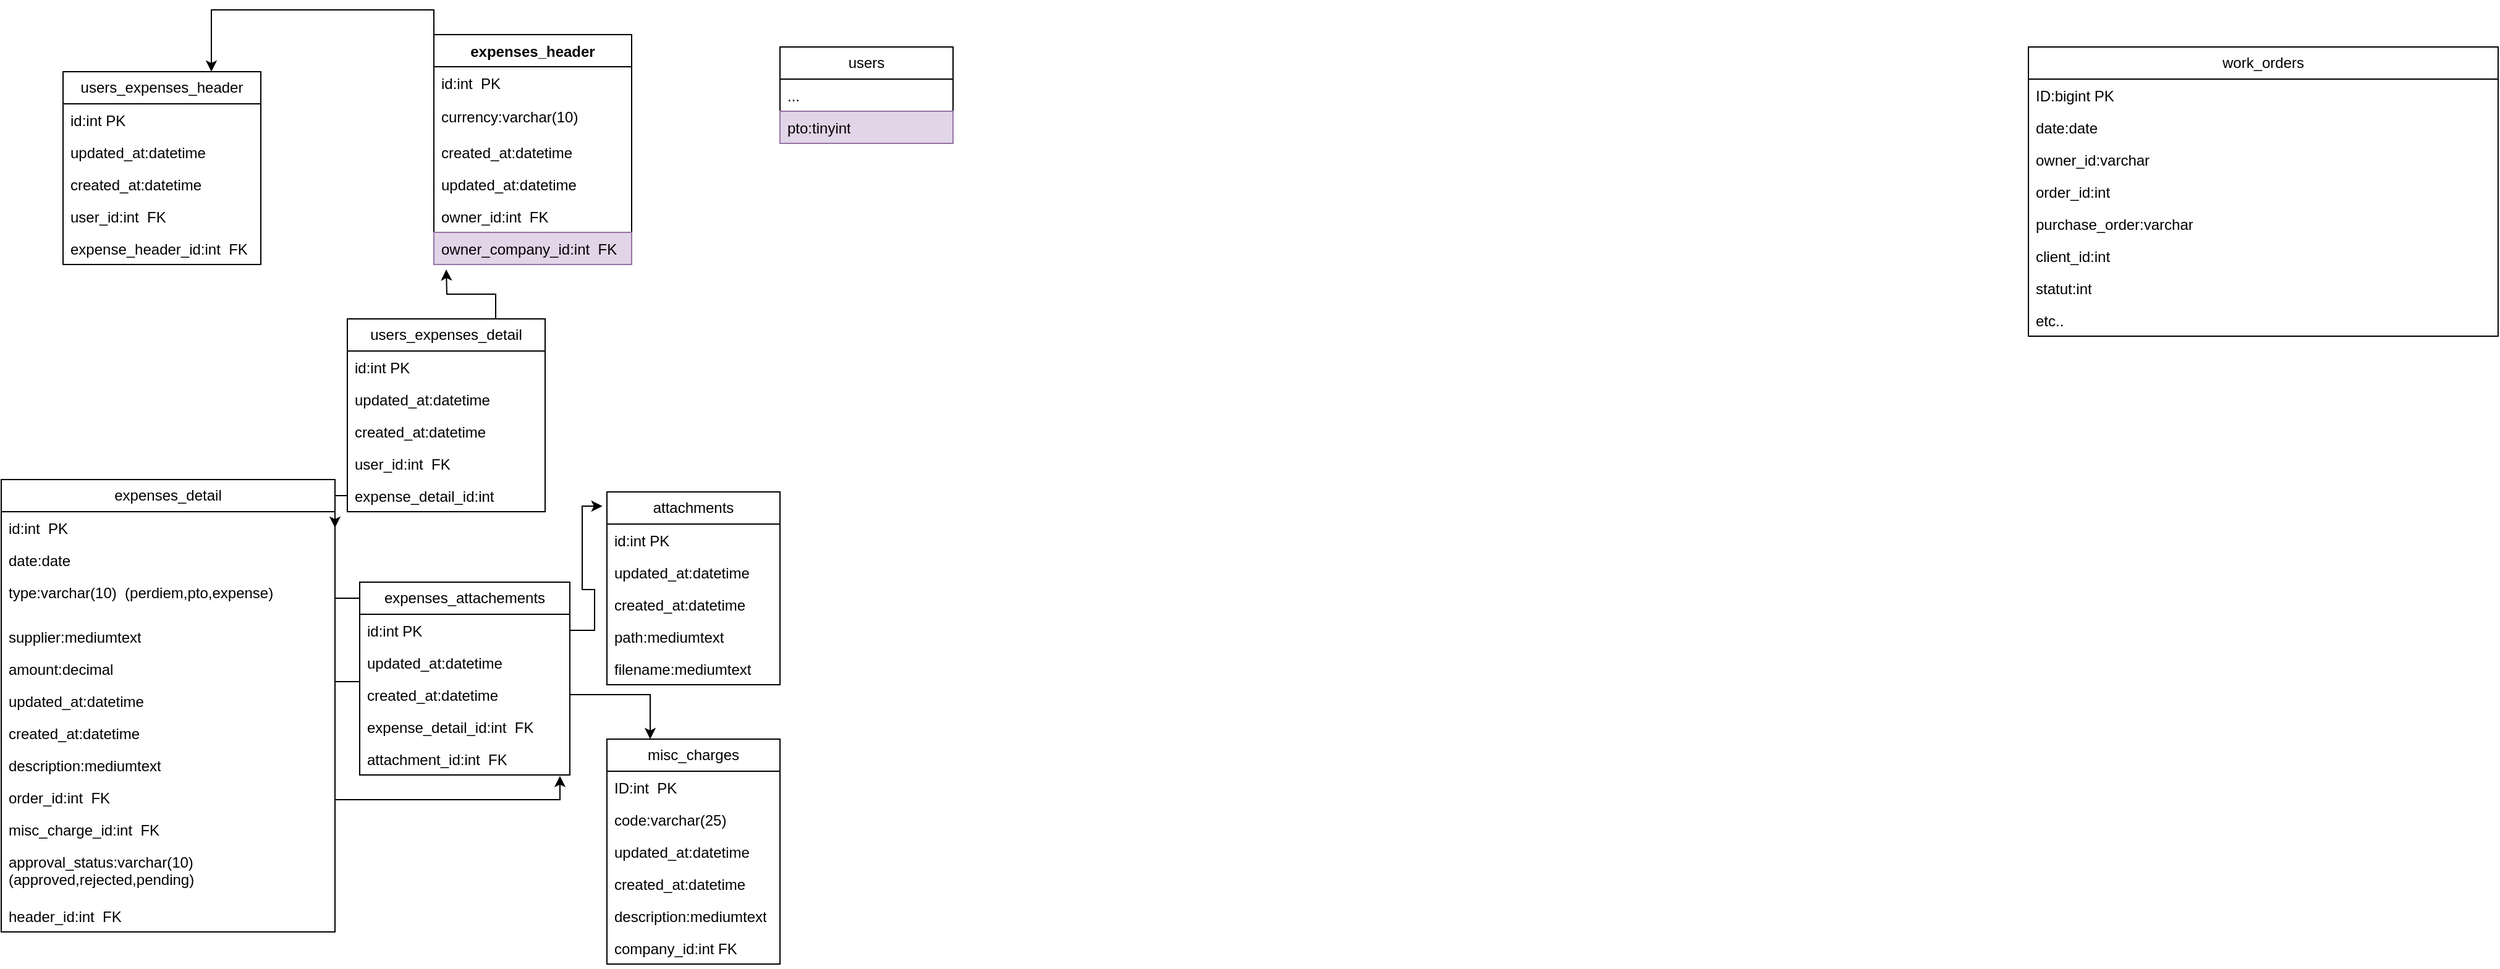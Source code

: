 <mxfile version="26.1.0">
  <diagram name="Page-1" id="9f46799a-70d6-7492-0946-bef42562c5a5">
    <mxGraphModel dx="2150" dy="589" grid="1" gridSize="10" guides="1" tooltips="1" connect="1" arrows="1" fold="1" page="1" pageScale="1" pageWidth="1100" pageHeight="850" background="none" math="0" shadow="0">
      <root>
        <mxCell id="0" />
        <mxCell id="1" parent="0" />
        <mxCell id="VkOP3rbDhyCKNE1CwJHu-5" value="work_orders" style="swimlane;fontStyle=0;childLayout=stackLayout;horizontal=1;startSize=26;fillColor=none;horizontalStack=0;resizeParent=1;resizeParentMax=0;resizeLast=0;collapsible=1;marginBottom=0;whiteSpace=wrap;html=1;" parent="1" vertex="1">
          <mxGeometry x="1490" y="60" width="380" height="234" as="geometry" />
        </mxCell>
        <mxCell id="VkOP3rbDhyCKNE1CwJHu-7" value="ID:bigint PK" style="text;strokeColor=none;fillColor=none;align=left;verticalAlign=top;spacingLeft=4;spacingRight=4;overflow=hidden;rotatable=0;points=[[0,0.5],[1,0.5]];portConstraint=eastwest;whiteSpace=wrap;html=1;" parent="VkOP3rbDhyCKNE1CwJHu-5" vertex="1">
          <mxGeometry y="26" width="380" height="26" as="geometry" />
        </mxCell>
        <mxCell id="VkOP3rbDhyCKNE1CwJHu-9" value="date:date" style="text;strokeColor=none;fillColor=none;align=left;verticalAlign=top;spacingLeft=4;spacingRight=4;overflow=hidden;rotatable=0;points=[[0,0.5],[1,0.5]];portConstraint=eastwest;whiteSpace=wrap;html=1;" parent="VkOP3rbDhyCKNE1CwJHu-5" vertex="1">
          <mxGeometry y="52" width="380" height="26" as="geometry" />
        </mxCell>
        <mxCell id="VkOP3rbDhyCKNE1CwJHu-8" value="owner_id:varchar" style="text;strokeColor=none;fillColor=none;align=left;verticalAlign=top;spacingLeft=4;spacingRight=4;overflow=hidden;rotatable=0;points=[[0,0.5],[1,0.5]];portConstraint=eastwest;whiteSpace=wrap;html=1;" parent="VkOP3rbDhyCKNE1CwJHu-5" vertex="1">
          <mxGeometry y="78" width="380" height="26" as="geometry" />
        </mxCell>
        <mxCell id="VkOP3rbDhyCKNE1CwJHu-11" value="order_id:int" style="text;strokeColor=none;fillColor=none;align=left;verticalAlign=top;spacingLeft=4;spacingRight=4;overflow=hidden;rotatable=0;points=[[0,0.5],[1,0.5]];portConstraint=eastwest;whiteSpace=wrap;html=1;" parent="VkOP3rbDhyCKNE1CwJHu-5" vertex="1">
          <mxGeometry y="104" width="380" height="26" as="geometry" />
        </mxCell>
        <mxCell id="VkOP3rbDhyCKNE1CwJHu-12" value="purchase_order:varchar" style="text;strokeColor=none;fillColor=none;align=left;verticalAlign=top;spacingLeft=4;spacingRight=4;overflow=hidden;rotatable=0;points=[[0,0.5],[1,0.5]];portConstraint=eastwest;whiteSpace=wrap;html=1;" parent="VkOP3rbDhyCKNE1CwJHu-5" vertex="1">
          <mxGeometry y="130" width="380" height="26" as="geometry" />
        </mxCell>
        <mxCell id="VkOP3rbDhyCKNE1CwJHu-13" value="client_id:int" style="text;strokeColor=none;fillColor=none;align=left;verticalAlign=top;spacingLeft=4;spacingRight=4;overflow=hidden;rotatable=0;points=[[0,0.5],[1,0.5]];portConstraint=eastwest;whiteSpace=wrap;html=1;" parent="VkOP3rbDhyCKNE1CwJHu-5" vertex="1">
          <mxGeometry y="156" width="380" height="26" as="geometry" />
        </mxCell>
        <mxCell id="VkOP3rbDhyCKNE1CwJHu-10" value="statut:int" style="text;strokeColor=none;fillColor=none;align=left;verticalAlign=top;spacingLeft=4;spacingRight=4;overflow=hidden;rotatable=0;points=[[0,0.5],[1,0.5]];portConstraint=eastwest;whiteSpace=wrap;html=1;" parent="VkOP3rbDhyCKNE1CwJHu-5" vertex="1">
          <mxGeometry y="182" width="380" height="26" as="geometry" />
        </mxCell>
        <mxCell id="VkOP3rbDhyCKNE1CwJHu-14" value="etc.." style="text;strokeColor=none;fillColor=none;align=left;verticalAlign=top;spacingLeft=4;spacingRight=4;overflow=hidden;rotatable=0;points=[[0,0.5],[1,0.5]];portConstraint=eastwest;whiteSpace=wrap;html=1;" parent="VkOP3rbDhyCKNE1CwJHu-5" vertex="1">
          <mxGeometry y="208" width="380" height="26" as="geometry" />
        </mxCell>
        <mxCell id="7lz_pRhR5QczUbqz9TZB-19" style="edgeStyle=orthogonalEdgeStyle;rounded=0;orthogonalLoop=1;jettySize=auto;html=1;exitX=0;exitY=0;exitDx=0;exitDy=0;entryX=0.75;entryY=0;entryDx=0;entryDy=0;" edge="1" parent="1" source="VkOP3rbDhyCKNE1CwJHu-15" target="7lz_pRhR5QczUbqz9TZB-12">
          <mxGeometry relative="1" as="geometry" />
        </mxCell>
        <mxCell id="VkOP3rbDhyCKNE1CwJHu-15" value="expenses_header" style="swimlane;fontStyle=1;align=center;verticalAlign=top;childLayout=stackLayout;horizontal=1;startSize=26;horizontalStack=0;resizeParent=1;resizeParentMax=0;resizeLast=0;collapsible=1;marginBottom=0;whiteSpace=wrap;html=1;" parent="1" vertex="1">
          <mxGeometry x="200" y="50" width="160" height="186" as="geometry" />
        </mxCell>
        <mxCell id="VkOP3rbDhyCKNE1CwJHu-16" value="id:int&amp;nbsp; PK" style="text;strokeColor=none;fillColor=none;align=left;verticalAlign=top;spacingLeft=4;spacingRight=4;overflow=hidden;rotatable=0;points=[[0,0.5],[1,0.5]];portConstraint=eastwest;whiteSpace=wrap;html=1;" parent="VkOP3rbDhyCKNE1CwJHu-15" vertex="1">
          <mxGeometry y="26" width="160" height="26" as="geometry" />
        </mxCell>
        <mxCell id="7lz_pRhR5QczUbqz9TZB-1" value="currency:varchar(10)" style="text;strokeColor=none;fillColor=none;align=left;verticalAlign=middle;spacingLeft=4;spacingRight=4;overflow=hidden;points=[[0,0.5],[1,0.5]];portConstraint=eastwest;rotatable=0;whiteSpace=wrap;html=1;" vertex="1" parent="VkOP3rbDhyCKNE1CwJHu-15">
          <mxGeometry y="52" width="160" height="30" as="geometry" />
        </mxCell>
        <mxCell id="7lz_pRhR5QczUbqz9TZB-26" value="created_at:datetime" style="text;strokeColor=none;fillColor=none;align=left;verticalAlign=top;spacingLeft=4;spacingRight=4;overflow=hidden;rotatable=0;points=[[0,0.5],[1,0.5]];portConstraint=eastwest;whiteSpace=wrap;html=1;" vertex="1" parent="VkOP3rbDhyCKNE1CwJHu-15">
          <mxGeometry y="82" width="160" height="26" as="geometry" />
        </mxCell>
        <mxCell id="7lz_pRhR5QczUbqz9TZB-25" value="updated_at:datetime" style="text;strokeColor=none;fillColor=none;align=left;verticalAlign=top;spacingLeft=4;spacingRight=4;overflow=hidden;rotatable=0;points=[[0,0.5],[1,0.5]];portConstraint=eastwest;whiteSpace=wrap;html=1;" vertex="1" parent="VkOP3rbDhyCKNE1CwJHu-15">
          <mxGeometry y="108" width="160" height="26" as="geometry" />
        </mxCell>
        <mxCell id="7lz_pRhR5QczUbqz9TZB-11" value="owner_id:int&amp;nbsp; FK" style="text;strokeColor=none;fillColor=none;align=left;verticalAlign=top;spacingLeft=4;spacingRight=4;overflow=hidden;rotatable=0;points=[[0,0.5],[1,0.5]];portConstraint=eastwest;whiteSpace=wrap;html=1;" vertex="1" parent="VkOP3rbDhyCKNE1CwJHu-15">
          <mxGeometry y="134" width="160" height="26" as="geometry" />
        </mxCell>
        <mxCell id="7lz_pRhR5QczUbqz9TZB-39" value="owner_company_id:int&amp;nbsp; FK" style="text;strokeColor=#9673a6;fillColor=#e1d5e7;align=left;verticalAlign=top;spacingLeft=4;spacingRight=4;overflow=hidden;rotatable=0;points=[[0,0.5],[1,0.5]];portConstraint=eastwest;whiteSpace=wrap;html=1;" vertex="1" parent="VkOP3rbDhyCKNE1CwJHu-15">
          <mxGeometry y="160" width="160" height="26" as="geometry" />
        </mxCell>
        <mxCell id="7lz_pRhR5QczUbqz9TZB-6" value="expenses_detail" style="swimlane;fontStyle=0;childLayout=stackLayout;horizontal=1;startSize=26;fillColor=none;horizontalStack=0;resizeParent=1;resizeParentMax=0;resizeLast=0;collapsible=1;marginBottom=0;whiteSpace=wrap;html=1;" vertex="1" parent="1">
          <mxGeometry x="-150" y="410" width="270" height="366" as="geometry" />
        </mxCell>
        <mxCell id="7lz_pRhR5QczUbqz9TZB-7" value="id:int&amp;nbsp; PK" style="text;strokeColor=none;fillColor=none;align=left;verticalAlign=top;spacingLeft=4;spacingRight=4;overflow=hidden;rotatable=0;points=[[0,0.5],[1,0.5]];portConstraint=eastwest;whiteSpace=wrap;html=1;" vertex="1" parent="7lz_pRhR5QczUbqz9TZB-6">
          <mxGeometry y="26" width="270" height="26" as="geometry" />
        </mxCell>
        <mxCell id="7lz_pRhR5QczUbqz9TZB-27" value="date:date" style="text;strokeColor=none;fillColor=none;align=left;verticalAlign=top;spacingLeft=4;spacingRight=4;overflow=hidden;rotatable=0;points=[[0,0.5],[1,0.5]];portConstraint=eastwest;whiteSpace=wrap;html=1;" vertex="1" parent="7lz_pRhR5QczUbqz9TZB-6">
          <mxGeometry y="52" width="270" height="26" as="geometry" />
        </mxCell>
        <mxCell id="7lz_pRhR5QczUbqz9TZB-28" value="type:varchar(10)&amp;nbsp; (perdiem,pto,expense)" style="text;strokeColor=none;fillColor=none;align=left;verticalAlign=top;spacingLeft=4;spacingRight=4;overflow=hidden;rotatable=0;points=[[0,0.5],[1,0.5]];portConstraint=eastwest;whiteSpace=wrap;html=1;" vertex="1" parent="7lz_pRhR5QczUbqz9TZB-6">
          <mxGeometry y="78" width="270" height="36" as="geometry" />
        </mxCell>
        <mxCell id="7lz_pRhR5QczUbqz9TZB-30" value="supplier:mediumtext" style="text;strokeColor=none;fillColor=none;align=left;verticalAlign=top;spacingLeft=4;spacingRight=4;overflow=hidden;rotatable=0;points=[[0,0.5],[1,0.5]];portConstraint=eastwest;whiteSpace=wrap;html=1;" vertex="1" parent="7lz_pRhR5QczUbqz9TZB-6">
          <mxGeometry y="114" width="270" height="26" as="geometry" />
        </mxCell>
        <mxCell id="7lz_pRhR5QczUbqz9TZB-40" value="amount:decimal" style="text;strokeColor=none;fillColor=none;align=left;verticalAlign=top;spacingLeft=4;spacingRight=4;overflow=hidden;rotatable=0;points=[[0,0.5],[1,0.5]];portConstraint=eastwest;whiteSpace=wrap;html=1;" vertex="1" parent="7lz_pRhR5QczUbqz9TZB-6">
          <mxGeometry y="140" width="270" height="26" as="geometry" />
        </mxCell>
        <mxCell id="7lz_pRhR5QczUbqz9TZB-42" value="updated_at:datetime" style="text;strokeColor=none;fillColor=none;align=left;verticalAlign=top;spacingLeft=4;spacingRight=4;overflow=hidden;rotatable=0;points=[[0,0.5],[1,0.5]];portConstraint=eastwest;whiteSpace=wrap;html=1;" vertex="1" parent="7lz_pRhR5QczUbqz9TZB-6">
          <mxGeometry y="166" width="270" height="26" as="geometry" />
        </mxCell>
        <mxCell id="7lz_pRhR5QczUbqz9TZB-43" value="created_at:datetime" style="text;strokeColor=none;fillColor=none;align=left;verticalAlign=top;spacingLeft=4;spacingRight=4;overflow=hidden;rotatable=0;points=[[0,0.5],[1,0.5]];portConstraint=eastwest;whiteSpace=wrap;html=1;" vertex="1" parent="7lz_pRhR5QczUbqz9TZB-6">
          <mxGeometry y="192" width="270" height="26" as="geometry" />
        </mxCell>
        <mxCell id="7lz_pRhR5QczUbqz9TZB-29" value="description:mediumtext" style="text;strokeColor=none;fillColor=none;align=left;verticalAlign=top;spacingLeft=4;spacingRight=4;overflow=hidden;rotatable=0;points=[[0,0.5],[1,0.5]];portConstraint=eastwest;whiteSpace=wrap;html=1;" vertex="1" parent="7lz_pRhR5QczUbqz9TZB-6">
          <mxGeometry y="218" width="270" height="26" as="geometry" />
        </mxCell>
        <mxCell id="7lz_pRhR5QczUbqz9TZB-10" value="order_id:int&amp;nbsp; FK" style="text;strokeColor=none;fillColor=none;align=left;verticalAlign=top;spacingLeft=4;spacingRight=4;overflow=hidden;rotatable=0;points=[[0,0.5],[1,0.5]];portConstraint=eastwest;whiteSpace=wrap;html=1;" vertex="1" parent="7lz_pRhR5QczUbqz9TZB-6">
          <mxGeometry y="244" width="270" height="26" as="geometry" />
        </mxCell>
        <mxCell id="7lz_pRhR5QczUbqz9TZB-31" value="misc_charge_id:int&amp;nbsp; FK" style="text;strokeColor=none;fillColor=none;align=left;verticalAlign=top;spacingLeft=4;spacingRight=4;overflow=hidden;rotatable=0;points=[[0,0.5],[1,0.5]];portConstraint=eastwest;whiteSpace=wrap;html=1;" vertex="1" parent="7lz_pRhR5QczUbqz9TZB-6">
          <mxGeometry y="270" width="270" height="26" as="geometry" />
        </mxCell>
        <mxCell id="7lz_pRhR5QczUbqz9TZB-89" value="approval_status:varchar(10) (approved,rejected,pending)" style="text;strokeColor=none;fillColor=none;align=left;verticalAlign=top;spacingLeft=4;spacingRight=4;overflow=hidden;rotatable=0;points=[[0,0.5],[1,0.5]];portConstraint=eastwest;whiteSpace=wrap;html=1;" vertex="1" parent="7lz_pRhR5QczUbqz9TZB-6">
          <mxGeometry y="296" width="270" height="44" as="geometry" />
        </mxCell>
        <mxCell id="7lz_pRhR5QczUbqz9TZB-9" value="header_id:int&amp;nbsp; FK" style="text;strokeColor=none;fillColor=none;align=left;verticalAlign=top;spacingLeft=4;spacingRight=4;overflow=hidden;rotatable=0;points=[[0,0.5],[1,0.5]];portConstraint=eastwest;whiteSpace=wrap;html=1;" vertex="1" parent="7lz_pRhR5QczUbqz9TZB-6">
          <mxGeometry y="340" width="270" height="26" as="geometry" />
        </mxCell>
        <mxCell id="7lz_pRhR5QczUbqz9TZB-12" value="users_expenses_header" style="swimlane;fontStyle=0;childLayout=stackLayout;horizontal=1;startSize=26;fillColor=none;horizontalStack=0;resizeParent=1;resizeParentMax=0;resizeLast=0;collapsible=1;marginBottom=0;whiteSpace=wrap;html=1;" vertex="1" parent="1">
          <mxGeometry x="-100" y="80" width="160" height="156" as="geometry" />
        </mxCell>
        <mxCell id="7lz_pRhR5QczUbqz9TZB-13" value="id:int PK" style="text;strokeColor=none;fillColor=none;align=left;verticalAlign=top;spacingLeft=4;spacingRight=4;overflow=hidden;rotatable=0;points=[[0,0.5],[1,0.5]];portConstraint=eastwest;whiteSpace=wrap;html=1;" vertex="1" parent="7lz_pRhR5QczUbqz9TZB-12">
          <mxGeometry y="26" width="160" height="26" as="geometry" />
        </mxCell>
        <mxCell id="7lz_pRhR5QczUbqz9TZB-17" value="updated_at:datetime" style="text;strokeColor=none;fillColor=none;align=left;verticalAlign=top;spacingLeft=4;spacingRight=4;overflow=hidden;rotatable=0;points=[[0,0.5],[1,0.5]];portConstraint=eastwest;whiteSpace=wrap;html=1;" vertex="1" parent="7lz_pRhR5QczUbqz9TZB-12">
          <mxGeometry y="52" width="160" height="26" as="geometry" />
        </mxCell>
        <mxCell id="7lz_pRhR5QczUbqz9TZB-58" value="created_at:datetime" style="text;strokeColor=none;fillColor=none;align=left;verticalAlign=top;spacingLeft=4;spacingRight=4;overflow=hidden;rotatable=0;points=[[0,0.5],[1,0.5]];portConstraint=eastwest;whiteSpace=wrap;html=1;" vertex="1" parent="7lz_pRhR5QczUbqz9TZB-12">
          <mxGeometry y="78" width="160" height="26" as="geometry" />
        </mxCell>
        <mxCell id="7lz_pRhR5QczUbqz9TZB-14" value="user_id:int&amp;nbsp; FK" style="text;strokeColor=none;fillColor=none;align=left;verticalAlign=top;spacingLeft=4;spacingRight=4;overflow=hidden;rotatable=0;points=[[0,0.5],[1,0.5]];portConstraint=eastwest;whiteSpace=wrap;html=1;" vertex="1" parent="7lz_pRhR5QczUbqz9TZB-12">
          <mxGeometry y="104" width="160" height="26" as="geometry" />
        </mxCell>
        <mxCell id="7lz_pRhR5QczUbqz9TZB-15" value="expense_header_id:int&amp;nbsp; FK" style="text;strokeColor=none;fillColor=none;align=left;verticalAlign=top;spacingLeft=4;spacingRight=4;overflow=hidden;rotatable=0;points=[[0,0.5],[1,0.5]];portConstraint=eastwest;whiteSpace=wrap;html=1;" vertex="1" parent="7lz_pRhR5QczUbqz9TZB-12">
          <mxGeometry y="130" width="160" height="26" as="geometry" />
        </mxCell>
        <mxCell id="7lz_pRhR5QczUbqz9TZB-32" value="misc_charges" style="swimlane;fontStyle=0;childLayout=stackLayout;horizontal=1;startSize=26;fillColor=none;horizontalStack=0;resizeParent=1;resizeParentMax=0;resizeLast=0;collapsible=1;marginBottom=0;whiteSpace=wrap;html=1;" vertex="1" parent="1">
          <mxGeometry x="340" y="620" width="140" height="182" as="geometry" />
        </mxCell>
        <mxCell id="7lz_pRhR5QczUbqz9TZB-33" value="ID:int&amp;nbsp; PK" style="text;strokeColor=none;fillColor=none;align=left;verticalAlign=top;spacingLeft=4;spacingRight=4;overflow=hidden;rotatable=0;points=[[0,0.5],[1,0.5]];portConstraint=eastwest;whiteSpace=wrap;html=1;" vertex="1" parent="7lz_pRhR5QczUbqz9TZB-32">
          <mxGeometry y="26" width="140" height="26" as="geometry" />
        </mxCell>
        <mxCell id="7lz_pRhR5QczUbqz9TZB-34" value="code:varchar(25)" style="text;strokeColor=none;fillColor=none;align=left;verticalAlign=top;spacingLeft=4;spacingRight=4;overflow=hidden;rotatable=0;points=[[0,0.5],[1,0.5]];portConstraint=eastwest;whiteSpace=wrap;html=1;" vertex="1" parent="7lz_pRhR5QczUbqz9TZB-32">
          <mxGeometry y="52" width="140" height="26" as="geometry" />
        </mxCell>
        <mxCell id="7lz_pRhR5QczUbqz9TZB-36" value="updated_at:datetime" style="text;strokeColor=none;fillColor=none;align=left;verticalAlign=top;spacingLeft=4;spacingRight=4;overflow=hidden;rotatable=0;points=[[0,0.5],[1,0.5]];portConstraint=eastwest;whiteSpace=wrap;html=1;" vertex="1" parent="7lz_pRhR5QczUbqz9TZB-32">
          <mxGeometry y="78" width="140" height="26" as="geometry" />
        </mxCell>
        <mxCell id="7lz_pRhR5QczUbqz9TZB-37" value="created_at:datetime" style="text;strokeColor=none;fillColor=none;align=left;verticalAlign=top;spacingLeft=4;spacingRight=4;overflow=hidden;rotatable=0;points=[[0,0.5],[1,0.5]];portConstraint=eastwest;whiteSpace=wrap;html=1;" vertex="1" parent="7lz_pRhR5QczUbqz9TZB-32">
          <mxGeometry y="104" width="140" height="26" as="geometry" />
        </mxCell>
        <mxCell id="7lz_pRhR5QczUbqz9TZB-35" value="description:mediumtext" style="text;strokeColor=none;fillColor=none;align=left;verticalAlign=top;spacingLeft=4;spacingRight=4;overflow=hidden;rotatable=0;points=[[0,0.5],[1,0.5]];portConstraint=eastwest;whiteSpace=wrap;html=1;" vertex="1" parent="7lz_pRhR5QczUbqz9TZB-32">
          <mxGeometry y="130" width="140" height="26" as="geometry" />
        </mxCell>
        <mxCell id="7lz_pRhR5QczUbqz9TZB-38" value="company_id:int FK" style="text;strokeColor=none;fillColor=none;align=left;verticalAlign=top;spacingLeft=4;spacingRight=4;overflow=hidden;rotatable=0;points=[[0,0.5],[1,0.5]];portConstraint=eastwest;whiteSpace=wrap;html=1;" vertex="1" parent="7lz_pRhR5QczUbqz9TZB-32">
          <mxGeometry y="156" width="140" height="26" as="geometry" />
        </mxCell>
        <mxCell id="7lz_pRhR5QczUbqz9TZB-44" value="attachments" style="swimlane;fontStyle=0;childLayout=stackLayout;horizontal=1;startSize=26;fillColor=none;horizontalStack=0;resizeParent=1;resizeParentMax=0;resizeLast=0;collapsible=1;marginBottom=0;whiteSpace=wrap;html=1;" vertex="1" parent="1">
          <mxGeometry x="340" y="420" width="140" height="156" as="geometry" />
        </mxCell>
        <mxCell id="7lz_pRhR5QczUbqz9TZB-49" value="id:int PK" style="text;strokeColor=none;fillColor=none;align=left;verticalAlign=top;spacingLeft=4;spacingRight=4;overflow=hidden;rotatable=0;points=[[0,0.5],[1,0.5]];portConstraint=eastwest;whiteSpace=wrap;html=1;" vertex="1" parent="7lz_pRhR5QczUbqz9TZB-44">
          <mxGeometry y="26" width="140" height="26" as="geometry" />
        </mxCell>
        <mxCell id="7lz_pRhR5QczUbqz9TZB-51" value="updated_at:datetime" style="text;strokeColor=none;fillColor=none;align=left;verticalAlign=top;spacingLeft=4;spacingRight=4;overflow=hidden;rotatable=0;points=[[0,0.5],[1,0.5]];portConstraint=eastwest;whiteSpace=wrap;html=1;" vertex="1" parent="7lz_pRhR5QczUbqz9TZB-44">
          <mxGeometry y="52" width="140" height="26" as="geometry" />
        </mxCell>
        <mxCell id="7lz_pRhR5QczUbqz9TZB-16" value="created_at:datetime" style="text;strokeColor=none;fillColor=none;align=left;verticalAlign=top;spacingLeft=4;spacingRight=4;overflow=hidden;rotatable=0;points=[[0,0.5],[1,0.5]];portConstraint=eastwest;whiteSpace=wrap;html=1;" vertex="1" parent="7lz_pRhR5QczUbqz9TZB-44">
          <mxGeometry y="78" width="140" height="26" as="geometry" />
        </mxCell>
        <mxCell id="7lz_pRhR5QczUbqz9TZB-50" value="path:mediumtext" style="text;strokeColor=none;fillColor=none;align=left;verticalAlign=top;spacingLeft=4;spacingRight=4;overflow=hidden;rotatable=0;points=[[0,0.5],[1,0.5]];portConstraint=eastwest;whiteSpace=wrap;html=1;" vertex="1" parent="7lz_pRhR5QczUbqz9TZB-44">
          <mxGeometry y="104" width="140" height="26" as="geometry" />
        </mxCell>
        <mxCell id="7lz_pRhR5QczUbqz9TZB-53" value="filename:mediumtext" style="text;strokeColor=none;fillColor=none;align=left;verticalAlign=top;spacingLeft=4;spacingRight=4;overflow=hidden;rotatable=0;points=[[0,0.5],[1,0.5]];portConstraint=eastwest;whiteSpace=wrap;html=1;" vertex="1" parent="7lz_pRhR5QczUbqz9TZB-44">
          <mxGeometry y="130" width="140" height="26" as="geometry" />
        </mxCell>
        <mxCell id="7lz_pRhR5QczUbqz9TZB-54" value="expenses_attachements" style="swimlane;fontStyle=0;childLayout=stackLayout;horizontal=1;startSize=26;fillColor=none;horizontalStack=0;resizeParent=1;resizeParentMax=0;resizeLast=0;collapsible=1;marginBottom=0;whiteSpace=wrap;html=1;" vertex="1" parent="1">
          <mxGeometry x="140" y="493" width="170" height="156" as="geometry" />
        </mxCell>
        <mxCell id="7lz_pRhR5QczUbqz9TZB-59" value="id:int PK" style="text;strokeColor=none;fillColor=none;align=left;verticalAlign=top;spacingLeft=4;spacingRight=4;overflow=hidden;rotatable=0;points=[[0,0.5],[1,0.5]];portConstraint=eastwest;whiteSpace=wrap;html=1;" vertex="1" parent="7lz_pRhR5QczUbqz9TZB-54">
          <mxGeometry y="26" width="170" height="26" as="geometry" />
        </mxCell>
        <mxCell id="7lz_pRhR5QczUbqz9TZB-63" value="updated_at:datetime" style="text;strokeColor=none;fillColor=none;align=left;verticalAlign=top;spacingLeft=4;spacingRight=4;overflow=hidden;rotatable=0;points=[[0,0.5],[1,0.5]];portConstraint=eastwest;whiteSpace=wrap;html=1;" vertex="1" parent="7lz_pRhR5QczUbqz9TZB-54">
          <mxGeometry y="52" width="170" height="26" as="geometry" />
        </mxCell>
        <mxCell id="7lz_pRhR5QczUbqz9TZB-60" value="created_at:datetime" style="text;strokeColor=none;fillColor=none;align=left;verticalAlign=top;spacingLeft=4;spacingRight=4;overflow=hidden;rotatable=0;points=[[0,0.5],[1,0.5]];portConstraint=eastwest;whiteSpace=wrap;html=1;" vertex="1" parent="7lz_pRhR5QczUbqz9TZB-54">
          <mxGeometry y="78" width="170" height="26" as="geometry" />
        </mxCell>
        <mxCell id="7lz_pRhR5QczUbqz9TZB-62" value="expense_detail_id:int&amp;nbsp; FK" style="text;strokeColor=none;fillColor=none;align=left;verticalAlign=top;spacingLeft=4;spacingRight=4;overflow=hidden;rotatable=0;points=[[0,0.5],[1,0.5]];portConstraint=eastwest;whiteSpace=wrap;html=1;" vertex="1" parent="7lz_pRhR5QczUbqz9TZB-54">
          <mxGeometry y="104" width="170" height="26" as="geometry" />
        </mxCell>
        <mxCell id="7lz_pRhR5QczUbqz9TZB-61" value="attachment_id:int&amp;nbsp; FK" style="text;strokeColor=none;fillColor=none;align=left;verticalAlign=top;spacingLeft=4;spacingRight=4;overflow=hidden;rotatable=0;points=[[0,0.5],[1,0.5]];portConstraint=eastwest;whiteSpace=wrap;html=1;" vertex="1" parent="7lz_pRhR5QczUbqz9TZB-54">
          <mxGeometry y="130" width="170" height="26" as="geometry" />
        </mxCell>
        <mxCell id="7lz_pRhR5QczUbqz9TZB-64" style="edgeStyle=orthogonalEdgeStyle;rounded=0;orthogonalLoop=1;jettySize=auto;html=1;exitX=1;exitY=0.5;exitDx=0;exitDy=0;entryX=-0.026;entryY=0.074;entryDx=0;entryDy=0;entryPerimeter=0;" edge="1" parent="1" source="7lz_pRhR5QczUbqz9TZB-59" target="7lz_pRhR5QczUbqz9TZB-44">
          <mxGeometry relative="1" as="geometry" />
        </mxCell>
        <mxCell id="7lz_pRhR5QczUbqz9TZB-65" style="edgeStyle=orthogonalEdgeStyle;rounded=0;orthogonalLoop=1;jettySize=auto;html=1;exitX=1;exitY=0.5;exitDx=0;exitDy=0;entryX=0.25;entryY=0;entryDx=0;entryDy=0;" edge="1" parent="1" source="7lz_pRhR5QczUbqz9TZB-60" target="7lz_pRhR5QczUbqz9TZB-32">
          <mxGeometry relative="1" as="geometry" />
        </mxCell>
        <mxCell id="7lz_pRhR5QczUbqz9TZB-83" style="edgeStyle=orthogonalEdgeStyle;rounded=0;orthogonalLoop=1;jettySize=auto;html=1;exitX=0.75;exitY=0;exitDx=0;exitDy=0;" edge="1" parent="1" source="7lz_pRhR5QczUbqz9TZB-76">
          <mxGeometry relative="1" as="geometry">
            <mxPoint x="210" y="240" as="targetPoint" />
          </mxGeometry>
        </mxCell>
        <mxCell id="7lz_pRhR5QczUbqz9TZB-76" value="users_expenses_detail" style="swimlane;fontStyle=0;childLayout=stackLayout;horizontal=1;startSize=26;fillColor=none;horizontalStack=0;resizeParent=1;resizeParentMax=0;resizeLast=0;collapsible=1;marginBottom=0;whiteSpace=wrap;html=1;" vertex="1" parent="1">
          <mxGeometry x="130" y="280" width="160" height="156" as="geometry" />
        </mxCell>
        <mxCell id="7lz_pRhR5QczUbqz9TZB-77" value="id:int PK" style="text;strokeColor=none;fillColor=none;align=left;verticalAlign=top;spacingLeft=4;spacingRight=4;overflow=hidden;rotatable=0;points=[[0,0.5],[1,0.5]];portConstraint=eastwest;whiteSpace=wrap;html=1;" vertex="1" parent="7lz_pRhR5QczUbqz9TZB-76">
          <mxGeometry y="26" width="160" height="26" as="geometry" />
        </mxCell>
        <mxCell id="7lz_pRhR5QczUbqz9TZB-78" value="updated_at:datetime" style="text;strokeColor=none;fillColor=none;align=left;verticalAlign=top;spacingLeft=4;spacingRight=4;overflow=hidden;rotatable=0;points=[[0,0.5],[1,0.5]];portConstraint=eastwest;whiteSpace=wrap;html=1;" vertex="1" parent="7lz_pRhR5QczUbqz9TZB-76">
          <mxGeometry y="52" width="160" height="26" as="geometry" />
        </mxCell>
        <mxCell id="7lz_pRhR5QczUbqz9TZB-79" value="created_at:datetime" style="text;strokeColor=none;fillColor=none;align=left;verticalAlign=top;spacingLeft=4;spacingRight=4;overflow=hidden;rotatable=0;points=[[0,0.5],[1,0.5]];portConstraint=eastwest;whiteSpace=wrap;html=1;" vertex="1" parent="7lz_pRhR5QczUbqz9TZB-76">
          <mxGeometry y="78" width="160" height="26" as="geometry" />
        </mxCell>
        <mxCell id="7lz_pRhR5QczUbqz9TZB-80" value="user_id:int&amp;nbsp; FK" style="text;strokeColor=none;fillColor=none;align=left;verticalAlign=top;spacingLeft=4;spacingRight=4;overflow=hidden;rotatable=0;points=[[0,0.5],[1,0.5]];portConstraint=eastwest;whiteSpace=wrap;html=1;" vertex="1" parent="7lz_pRhR5QczUbqz9TZB-76">
          <mxGeometry y="104" width="160" height="26" as="geometry" />
        </mxCell>
        <mxCell id="7lz_pRhR5QczUbqz9TZB-81" value="expense_detail_id:int" style="text;strokeColor=none;fillColor=none;align=left;verticalAlign=top;spacingLeft=4;spacingRight=4;overflow=hidden;rotatable=0;points=[[0,0.5],[1,0.5]];portConstraint=eastwest;whiteSpace=wrap;html=1;" vertex="1" parent="7lz_pRhR5QczUbqz9TZB-76">
          <mxGeometry y="130" width="160" height="26" as="geometry" />
        </mxCell>
        <mxCell id="7lz_pRhR5QczUbqz9TZB-82" style="edgeStyle=orthogonalEdgeStyle;rounded=0;orthogonalLoop=1;jettySize=auto;html=1;exitX=0;exitY=0.5;exitDx=0;exitDy=0;entryX=1;entryY=0.5;entryDx=0;entryDy=0;" edge="1" parent="1" source="7lz_pRhR5QczUbqz9TZB-81" target="7lz_pRhR5QczUbqz9TZB-7">
          <mxGeometry relative="1" as="geometry" />
        </mxCell>
        <mxCell id="7lz_pRhR5QczUbqz9TZB-84" style="edgeStyle=orthogonalEdgeStyle;rounded=0;orthogonalLoop=1;jettySize=auto;html=1;exitX=1;exitY=0.5;exitDx=0;exitDy=0;entryX=0.953;entryY=1.031;entryDx=0;entryDy=0;entryPerimeter=0;" edge="1" parent="1" source="7lz_pRhR5QczUbqz9TZB-28" target="7lz_pRhR5QczUbqz9TZB-61">
          <mxGeometry relative="1" as="geometry" />
        </mxCell>
        <mxCell id="7lz_pRhR5QczUbqz9TZB-85" value="users" style="swimlane;fontStyle=0;childLayout=stackLayout;horizontal=1;startSize=26;fillColor=none;horizontalStack=0;resizeParent=1;resizeParentMax=0;resizeLast=0;collapsible=1;marginBottom=0;whiteSpace=wrap;html=1;" vertex="1" parent="1">
          <mxGeometry x="480" y="60" width="140" height="78" as="geometry" />
        </mxCell>
        <mxCell id="7lz_pRhR5QczUbqz9TZB-86" value="..." style="text;strokeColor=none;fillColor=none;align=left;verticalAlign=top;spacingLeft=4;spacingRight=4;overflow=hidden;rotatable=0;points=[[0,0.5],[1,0.5]];portConstraint=eastwest;whiteSpace=wrap;html=1;" vertex="1" parent="7lz_pRhR5QczUbqz9TZB-85">
          <mxGeometry y="26" width="140" height="26" as="geometry" />
        </mxCell>
        <mxCell id="7lz_pRhR5QczUbqz9TZB-88" value="pto:tinyint" style="text;strokeColor=#9673a6;fillColor=#e1d5e7;align=left;verticalAlign=top;spacingLeft=4;spacingRight=4;overflow=hidden;rotatable=0;points=[[0,0.5],[1,0.5]];portConstraint=eastwest;whiteSpace=wrap;html=1;" vertex="1" parent="7lz_pRhR5QczUbqz9TZB-85">
          <mxGeometry y="52" width="140" height="26" as="geometry" />
        </mxCell>
      </root>
    </mxGraphModel>
  </diagram>
</mxfile>

